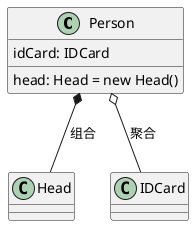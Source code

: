 @startuml
'https://plantuml.com/class-diagram
'组合关系

class Person{
    head: Head = new Head()
    idCard: IDCard
}
class Head
class IDCard

Person *-- Head: 组合
Person o-- IDCard: 聚合

@enduml